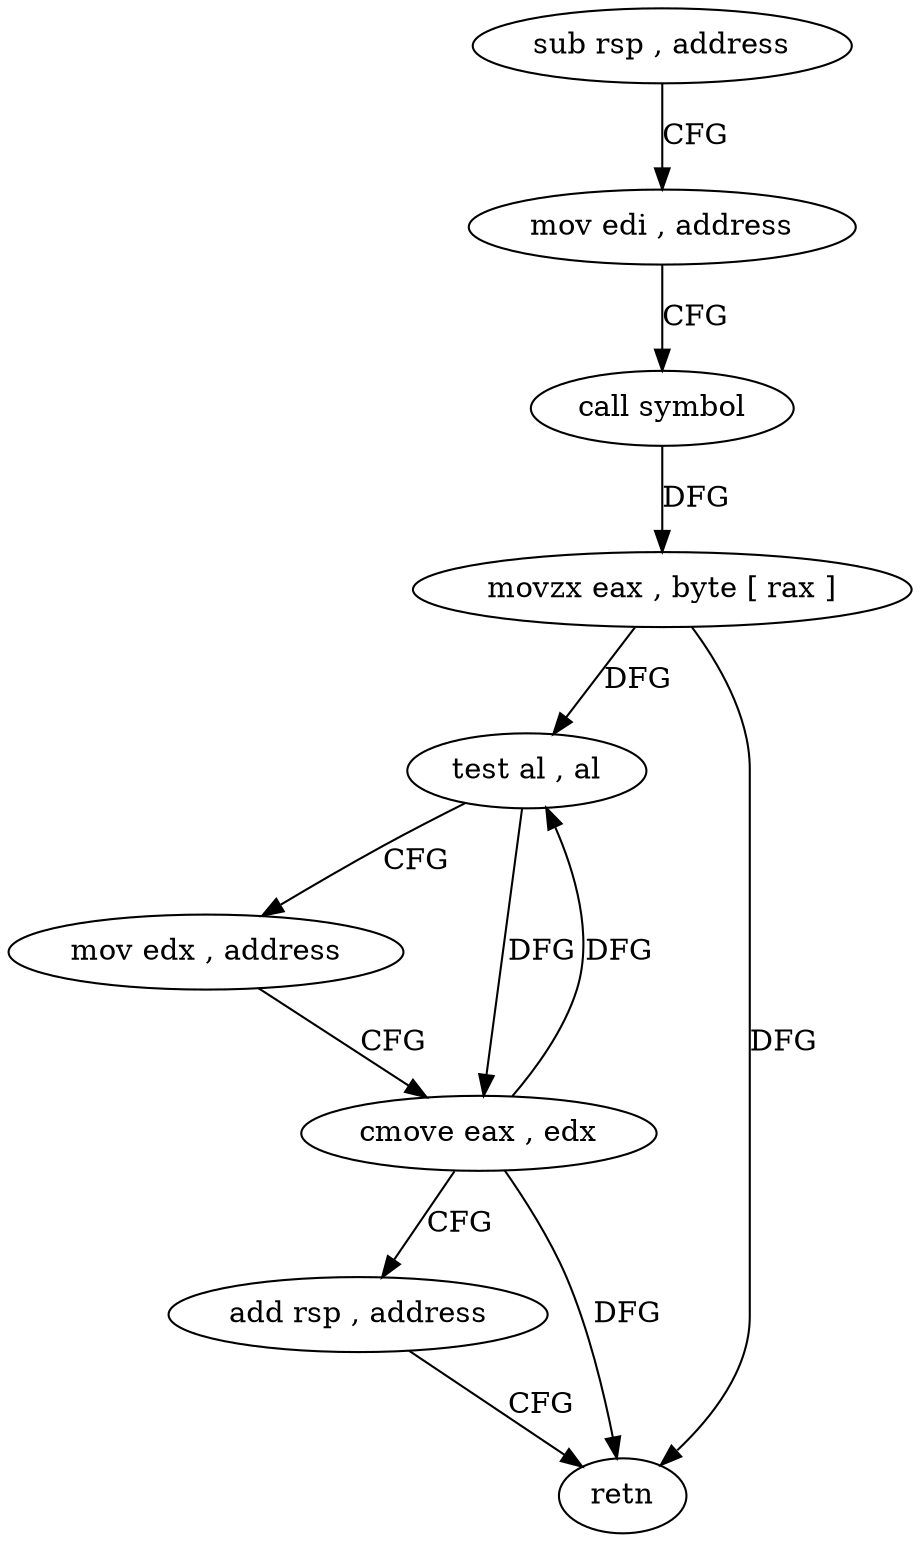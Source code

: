 digraph "func" {
"4290622" [label = "sub rsp , address" ]
"4290626" [label = "mov edi , address" ]
"4290631" [label = "call symbol" ]
"4290636" [label = "movzx eax , byte [ rax ]" ]
"4290639" [label = "test al , al" ]
"4290641" [label = "mov edx , address" ]
"4290646" [label = "cmove eax , edx" ]
"4290649" [label = "add rsp , address" ]
"4290653" [label = "retn" ]
"4290622" -> "4290626" [ label = "CFG" ]
"4290626" -> "4290631" [ label = "CFG" ]
"4290631" -> "4290636" [ label = "DFG" ]
"4290636" -> "4290639" [ label = "DFG" ]
"4290636" -> "4290653" [ label = "DFG" ]
"4290639" -> "4290641" [ label = "CFG" ]
"4290639" -> "4290646" [ label = "DFG" ]
"4290641" -> "4290646" [ label = "CFG" ]
"4290646" -> "4290649" [ label = "CFG" ]
"4290646" -> "4290639" [ label = "DFG" ]
"4290646" -> "4290653" [ label = "DFG" ]
"4290649" -> "4290653" [ label = "CFG" ]
}
